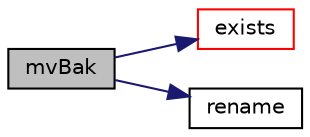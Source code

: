 digraph "mvBak"
{
  bgcolor="transparent";
  edge [fontname="Helvetica",fontsize="10",labelfontname="Helvetica",labelfontsize="10"];
  node [fontname="Helvetica",fontsize="10",shape=record];
  rankdir="LR";
  Node1 [label="mvBak",height=0.2,width=0.4,color="black", fillcolor="grey75", style="filled" fontcolor="black"];
  Node1 -> Node2 [color="midnightblue",fontsize="10",style="solid",fontname="Helvetica"];
  Node2 [label="exists",height=0.2,width=0.4,color="red",URL="$namespaceFoam.html#a221d32c3387b58a0645b8432bdf173d8",tooltip="Does the name exist (as DIRECTORY or FILE) in the file system? "];
  Node1 -> Node3 [color="midnightblue",fontsize="10",style="solid",fontname="Helvetica"];
  Node3 [label="rename",height=0.2,width=0.4,color="black",URL="$multiphase_2multiphaseEulerFoam_2pEqn_8H.html#a9d5cb87f154005f7d60d8f91e5bb827f"];
}
